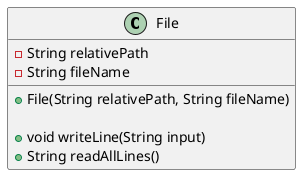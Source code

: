 @startuml
'https://plantuml.com/class-diagram

class File {
    -String relativePath
    -String fileName

    +File(String relativePath, String fileName)

    +void writeLine(String input)
    +String readAllLines()
}

@enduml